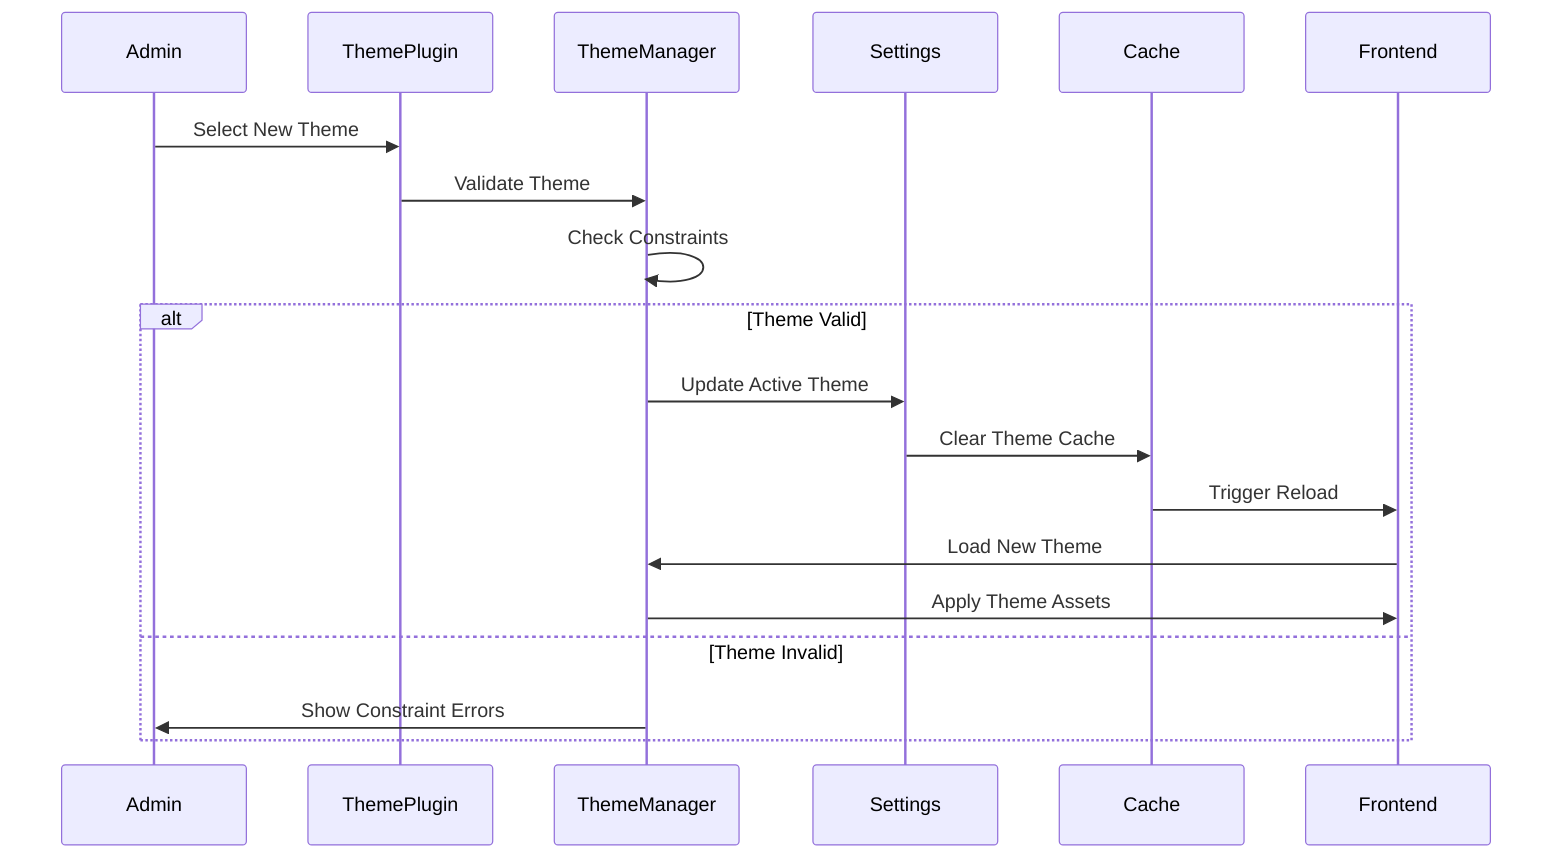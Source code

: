 sequenceDiagram
    participant Admin
    participant ThemePlugin
    participant ThemeManager
    participant Settings
    participant Cache
    participant Frontend

    Admin->>ThemePlugin: Select New Theme
    ThemePlugin->>ThemeManager: Validate Theme
    ThemeManager->>ThemeManager: Check Constraints
    
    alt Theme Valid
        ThemeManager->>Settings: Update Active Theme
        Settings->>Cache: Clear Theme Cache
        Cache->>Frontend: Trigger Reload
        Frontend->>ThemeManager: Load New Theme
        ThemeManager->>Frontend: Apply Theme Assets
    else Theme Invalid
        ThemeManager->>Admin: Show Constraint Errors
    end